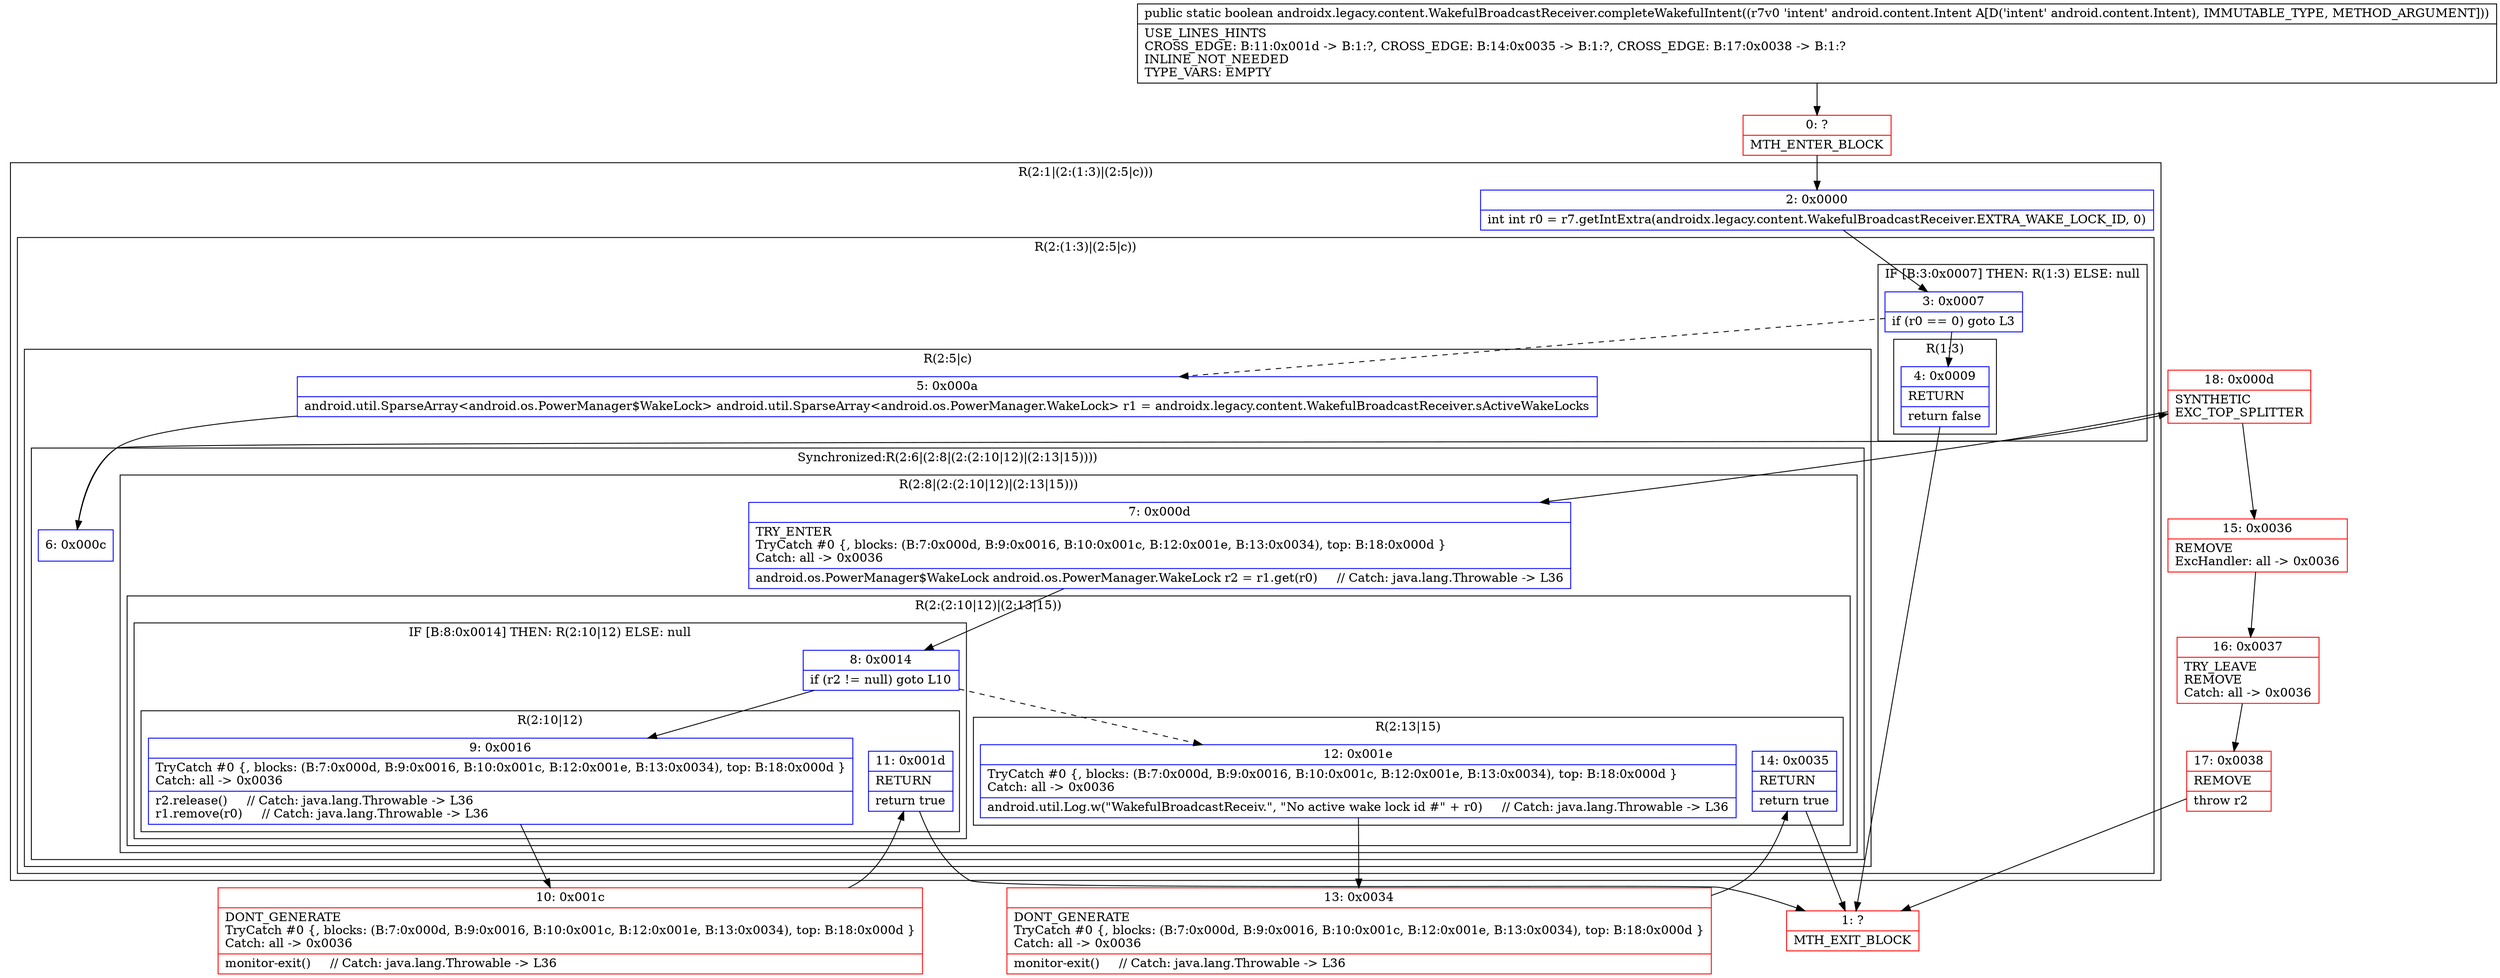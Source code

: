 digraph "CFG forandroidx.legacy.content.WakefulBroadcastReceiver.completeWakefulIntent(Landroid\/content\/Intent;)Z" {
subgraph cluster_Region_557742053 {
label = "R(2:1|(2:(1:3)|(2:5|c)))";
node [shape=record,color=blue];
Node_2 [shape=record,label="{2\:\ 0x0000|int int r0 = r7.getIntExtra(androidx.legacy.content.WakefulBroadcastReceiver.EXTRA_WAKE_LOCK_ID, 0)\l}"];
subgraph cluster_Region_1784725974 {
label = "R(2:(1:3)|(2:5|c))";
node [shape=record,color=blue];
subgraph cluster_IfRegion_102720649 {
label = "IF [B:3:0x0007] THEN: R(1:3) ELSE: null";
node [shape=record,color=blue];
Node_3 [shape=record,label="{3\:\ 0x0007|if (r0 == 0) goto L3\l}"];
subgraph cluster_Region_511520575 {
label = "R(1:3)";
node [shape=record,color=blue];
Node_4 [shape=record,label="{4\:\ 0x0009|RETURN\l|return false\l}"];
}
}
subgraph cluster_Region_1776946814 {
label = "R(2:5|c)";
node [shape=record,color=blue];
Node_5 [shape=record,label="{5\:\ 0x000a|android.util.SparseArray\<android.os.PowerManager$WakeLock\> android.util.SparseArray\<android.os.PowerManager.WakeLock\> r1 = androidx.legacy.content.WakefulBroadcastReceiver.sActiveWakeLocks\l}"];
subgraph cluster_SynchronizedRegion_1882516841 {
label = "Synchronized:R(2:6|(2:8|(2:(2:10|12)|(2:13|15))))";
node [shape=record,color=blue];
Node_6 [shape=record,label="{6\:\ 0x000c}"];
subgraph cluster_Region_1691328787 {
label = "R(2:8|(2:(2:10|12)|(2:13|15)))";
node [shape=record,color=blue];
Node_7 [shape=record,label="{7\:\ 0x000d|TRY_ENTER\lTryCatch #0 \{, blocks: (B:7:0x000d, B:9:0x0016, B:10:0x001c, B:12:0x001e, B:13:0x0034), top: B:18:0x000d \}\lCatch: all \-\> 0x0036\l|android.os.PowerManager$WakeLock android.os.PowerManager.WakeLock r2 = r1.get(r0)     \/\/ Catch: java.lang.Throwable \-\> L36\l}"];
subgraph cluster_Region_1778598126 {
label = "R(2:(2:10|12)|(2:13|15))";
node [shape=record,color=blue];
subgraph cluster_IfRegion_1209692225 {
label = "IF [B:8:0x0014] THEN: R(2:10|12) ELSE: null";
node [shape=record,color=blue];
Node_8 [shape=record,label="{8\:\ 0x0014|if (r2 != null) goto L10\l}"];
subgraph cluster_Region_1191169339 {
label = "R(2:10|12)";
node [shape=record,color=blue];
Node_9 [shape=record,label="{9\:\ 0x0016|TryCatch #0 \{, blocks: (B:7:0x000d, B:9:0x0016, B:10:0x001c, B:12:0x001e, B:13:0x0034), top: B:18:0x000d \}\lCatch: all \-\> 0x0036\l|r2.release()     \/\/ Catch: java.lang.Throwable \-\> L36\lr1.remove(r0)     \/\/ Catch: java.lang.Throwable \-\> L36\l}"];
Node_11 [shape=record,label="{11\:\ 0x001d|RETURN\l|return true\l}"];
}
}
subgraph cluster_Region_338434910 {
label = "R(2:13|15)";
node [shape=record,color=blue];
Node_12 [shape=record,label="{12\:\ 0x001e|TryCatch #0 \{, blocks: (B:7:0x000d, B:9:0x0016, B:10:0x001c, B:12:0x001e, B:13:0x0034), top: B:18:0x000d \}\lCatch: all \-\> 0x0036\l|android.util.Log.w(\"WakefulBroadcastReceiv.\", \"No active wake lock id #\" + r0)     \/\/ Catch: java.lang.Throwable \-\> L36\l}"];
Node_14 [shape=record,label="{14\:\ 0x0035|RETURN\l|return true\l}"];
}
}
}
}
}
}
}
Node_0 [shape=record,color=red,label="{0\:\ ?|MTH_ENTER_BLOCK\l}"];
Node_1 [shape=record,color=red,label="{1\:\ ?|MTH_EXIT_BLOCK\l}"];
Node_18 [shape=record,color=red,label="{18\:\ 0x000d|SYNTHETIC\lEXC_TOP_SPLITTER\l}"];
Node_10 [shape=record,color=red,label="{10\:\ 0x001c|DONT_GENERATE\lTryCatch #0 \{, blocks: (B:7:0x000d, B:9:0x0016, B:10:0x001c, B:12:0x001e, B:13:0x0034), top: B:18:0x000d \}\lCatch: all \-\> 0x0036\l|monitor\-exit()     \/\/ Catch: java.lang.Throwable \-\> L36\l}"];
Node_13 [shape=record,color=red,label="{13\:\ 0x0034|DONT_GENERATE\lTryCatch #0 \{, blocks: (B:7:0x000d, B:9:0x0016, B:10:0x001c, B:12:0x001e, B:13:0x0034), top: B:18:0x000d \}\lCatch: all \-\> 0x0036\l|monitor\-exit()     \/\/ Catch: java.lang.Throwable \-\> L36\l}"];
Node_15 [shape=record,color=red,label="{15\:\ 0x0036|REMOVE\lExcHandler: all \-\> 0x0036\l}"];
Node_16 [shape=record,color=red,label="{16\:\ 0x0037|TRY_LEAVE\lREMOVE\lCatch: all \-\> 0x0036\l}"];
Node_17 [shape=record,color=red,label="{17\:\ 0x0038|REMOVE\l|throw r2\l}"];
MethodNode[shape=record,label="{public static boolean androidx.legacy.content.WakefulBroadcastReceiver.completeWakefulIntent((r7v0 'intent' android.content.Intent A[D('intent' android.content.Intent), IMMUTABLE_TYPE, METHOD_ARGUMENT]))  | USE_LINES_HINTS\lCROSS_EDGE: B:11:0x001d \-\> B:1:?, CROSS_EDGE: B:14:0x0035 \-\> B:1:?, CROSS_EDGE: B:17:0x0038 \-\> B:1:?\lINLINE_NOT_NEEDED\lTYPE_VARS: EMPTY\l}"];
MethodNode -> Node_0;Node_2 -> Node_3;
Node_3 -> Node_4;
Node_3 -> Node_5[style=dashed];
Node_4 -> Node_1;
Node_5 -> Node_6;
Node_6 -> Node_18;
Node_7 -> Node_8;
Node_8 -> Node_9;
Node_8 -> Node_12[style=dashed];
Node_9 -> Node_10;
Node_11 -> Node_1;
Node_12 -> Node_13;
Node_14 -> Node_1;
Node_0 -> Node_2;
Node_18 -> Node_7;
Node_18 -> Node_15;
Node_10 -> Node_11;
Node_13 -> Node_14;
Node_15 -> Node_16;
Node_16 -> Node_17;
Node_17 -> Node_1;
}

